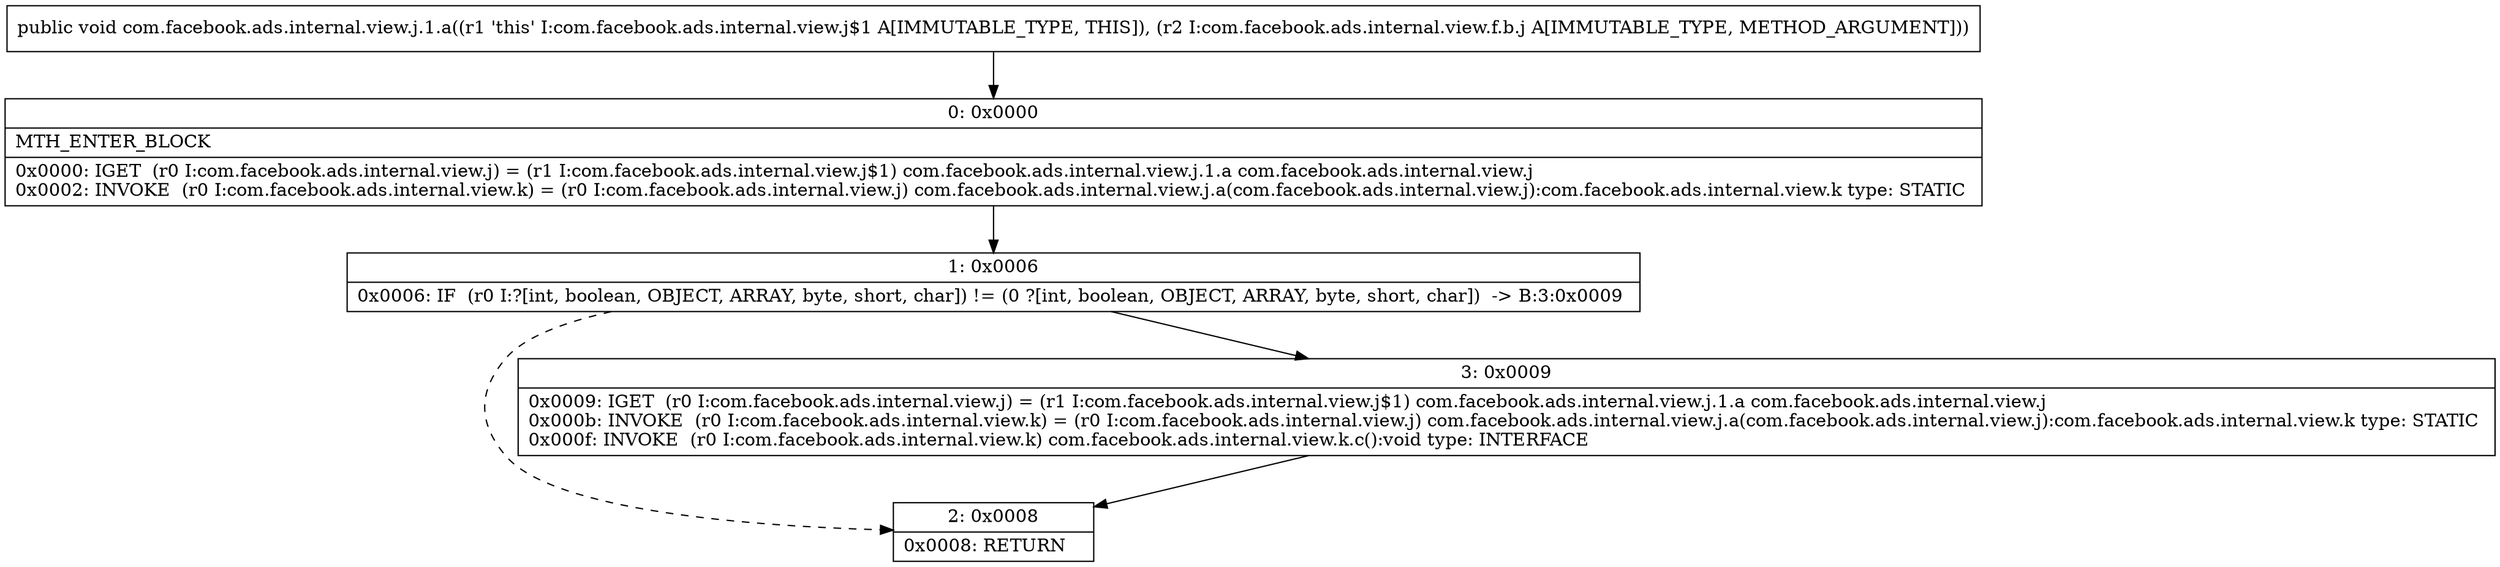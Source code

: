 digraph "CFG forcom.facebook.ads.internal.view.j.1.a(Lcom\/facebook\/ads\/internal\/view\/f\/b\/j;)V" {
Node_0 [shape=record,label="{0\:\ 0x0000|MTH_ENTER_BLOCK\l|0x0000: IGET  (r0 I:com.facebook.ads.internal.view.j) = (r1 I:com.facebook.ads.internal.view.j$1) com.facebook.ads.internal.view.j.1.a com.facebook.ads.internal.view.j \l0x0002: INVOKE  (r0 I:com.facebook.ads.internal.view.k) = (r0 I:com.facebook.ads.internal.view.j) com.facebook.ads.internal.view.j.a(com.facebook.ads.internal.view.j):com.facebook.ads.internal.view.k type: STATIC \l}"];
Node_1 [shape=record,label="{1\:\ 0x0006|0x0006: IF  (r0 I:?[int, boolean, OBJECT, ARRAY, byte, short, char]) != (0 ?[int, boolean, OBJECT, ARRAY, byte, short, char])  \-\> B:3:0x0009 \l}"];
Node_2 [shape=record,label="{2\:\ 0x0008|0x0008: RETURN   \l}"];
Node_3 [shape=record,label="{3\:\ 0x0009|0x0009: IGET  (r0 I:com.facebook.ads.internal.view.j) = (r1 I:com.facebook.ads.internal.view.j$1) com.facebook.ads.internal.view.j.1.a com.facebook.ads.internal.view.j \l0x000b: INVOKE  (r0 I:com.facebook.ads.internal.view.k) = (r0 I:com.facebook.ads.internal.view.j) com.facebook.ads.internal.view.j.a(com.facebook.ads.internal.view.j):com.facebook.ads.internal.view.k type: STATIC \l0x000f: INVOKE  (r0 I:com.facebook.ads.internal.view.k) com.facebook.ads.internal.view.k.c():void type: INTERFACE \l}"];
MethodNode[shape=record,label="{public void com.facebook.ads.internal.view.j.1.a((r1 'this' I:com.facebook.ads.internal.view.j$1 A[IMMUTABLE_TYPE, THIS]), (r2 I:com.facebook.ads.internal.view.f.b.j A[IMMUTABLE_TYPE, METHOD_ARGUMENT])) }"];
MethodNode -> Node_0;
Node_0 -> Node_1;
Node_1 -> Node_2[style=dashed];
Node_1 -> Node_3;
Node_3 -> Node_2;
}

